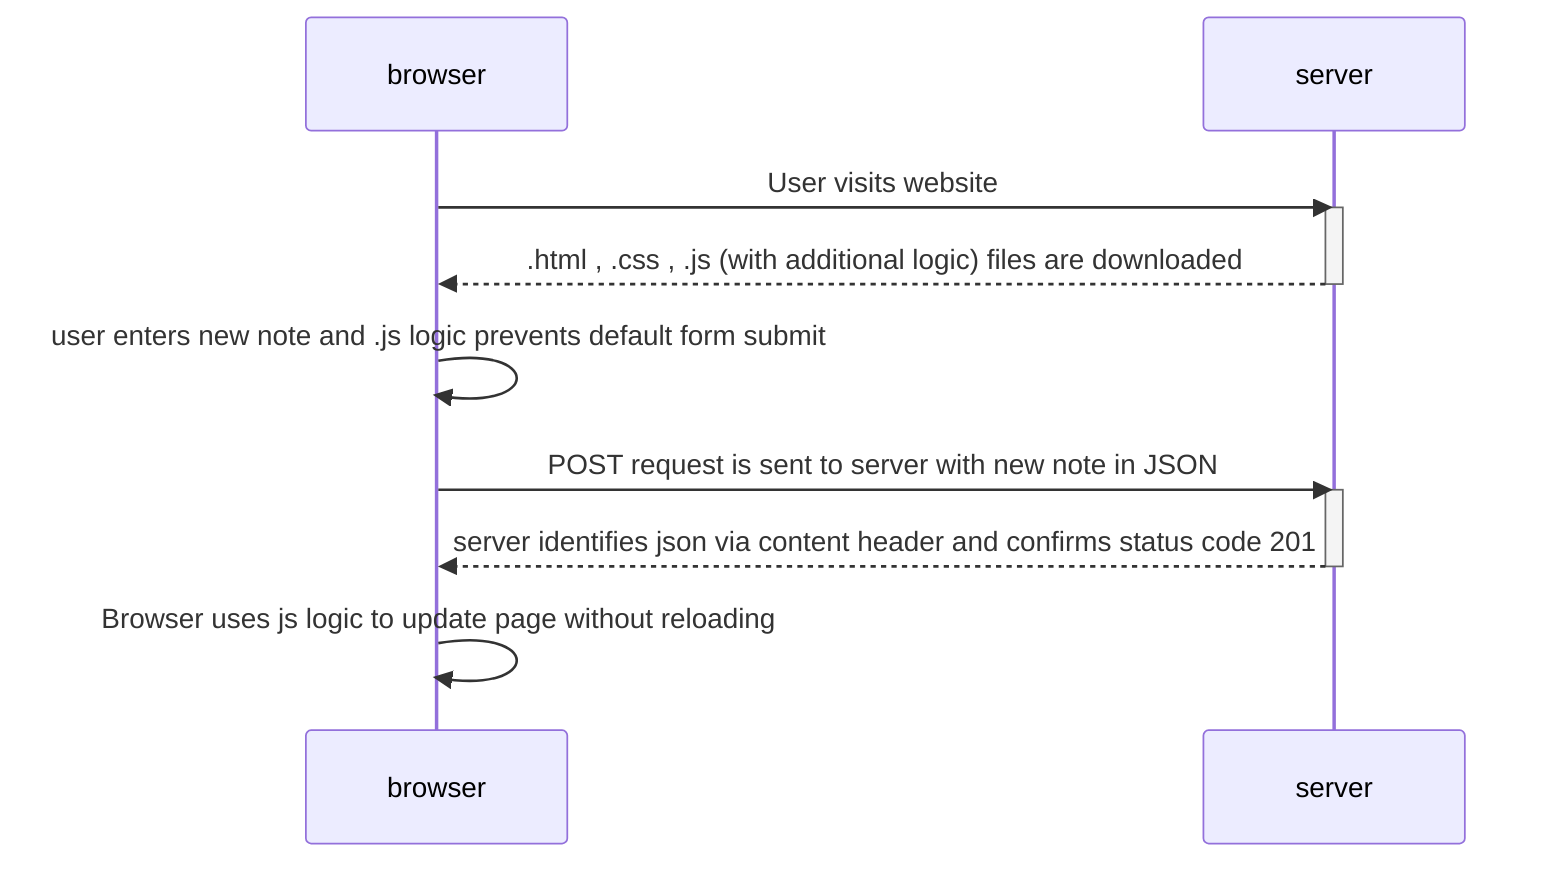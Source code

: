 sequenceDiagram
    participant browser
    participant server

    browser->>server: User visits website
    activate server
    server-->>browser: .html , .css , .js (with additional logic) files are downloaded
    deactivate server
    browser->>browser: user enters new note and .js logic prevents default form submit
    browser->>server: POST request is sent to server with new note in JSON
    activate server
    server-->>browser: server identifies json via content header and confirms status code 201
    deactivate server

    browser->>browser: Browser uses js logic to update page without reloading